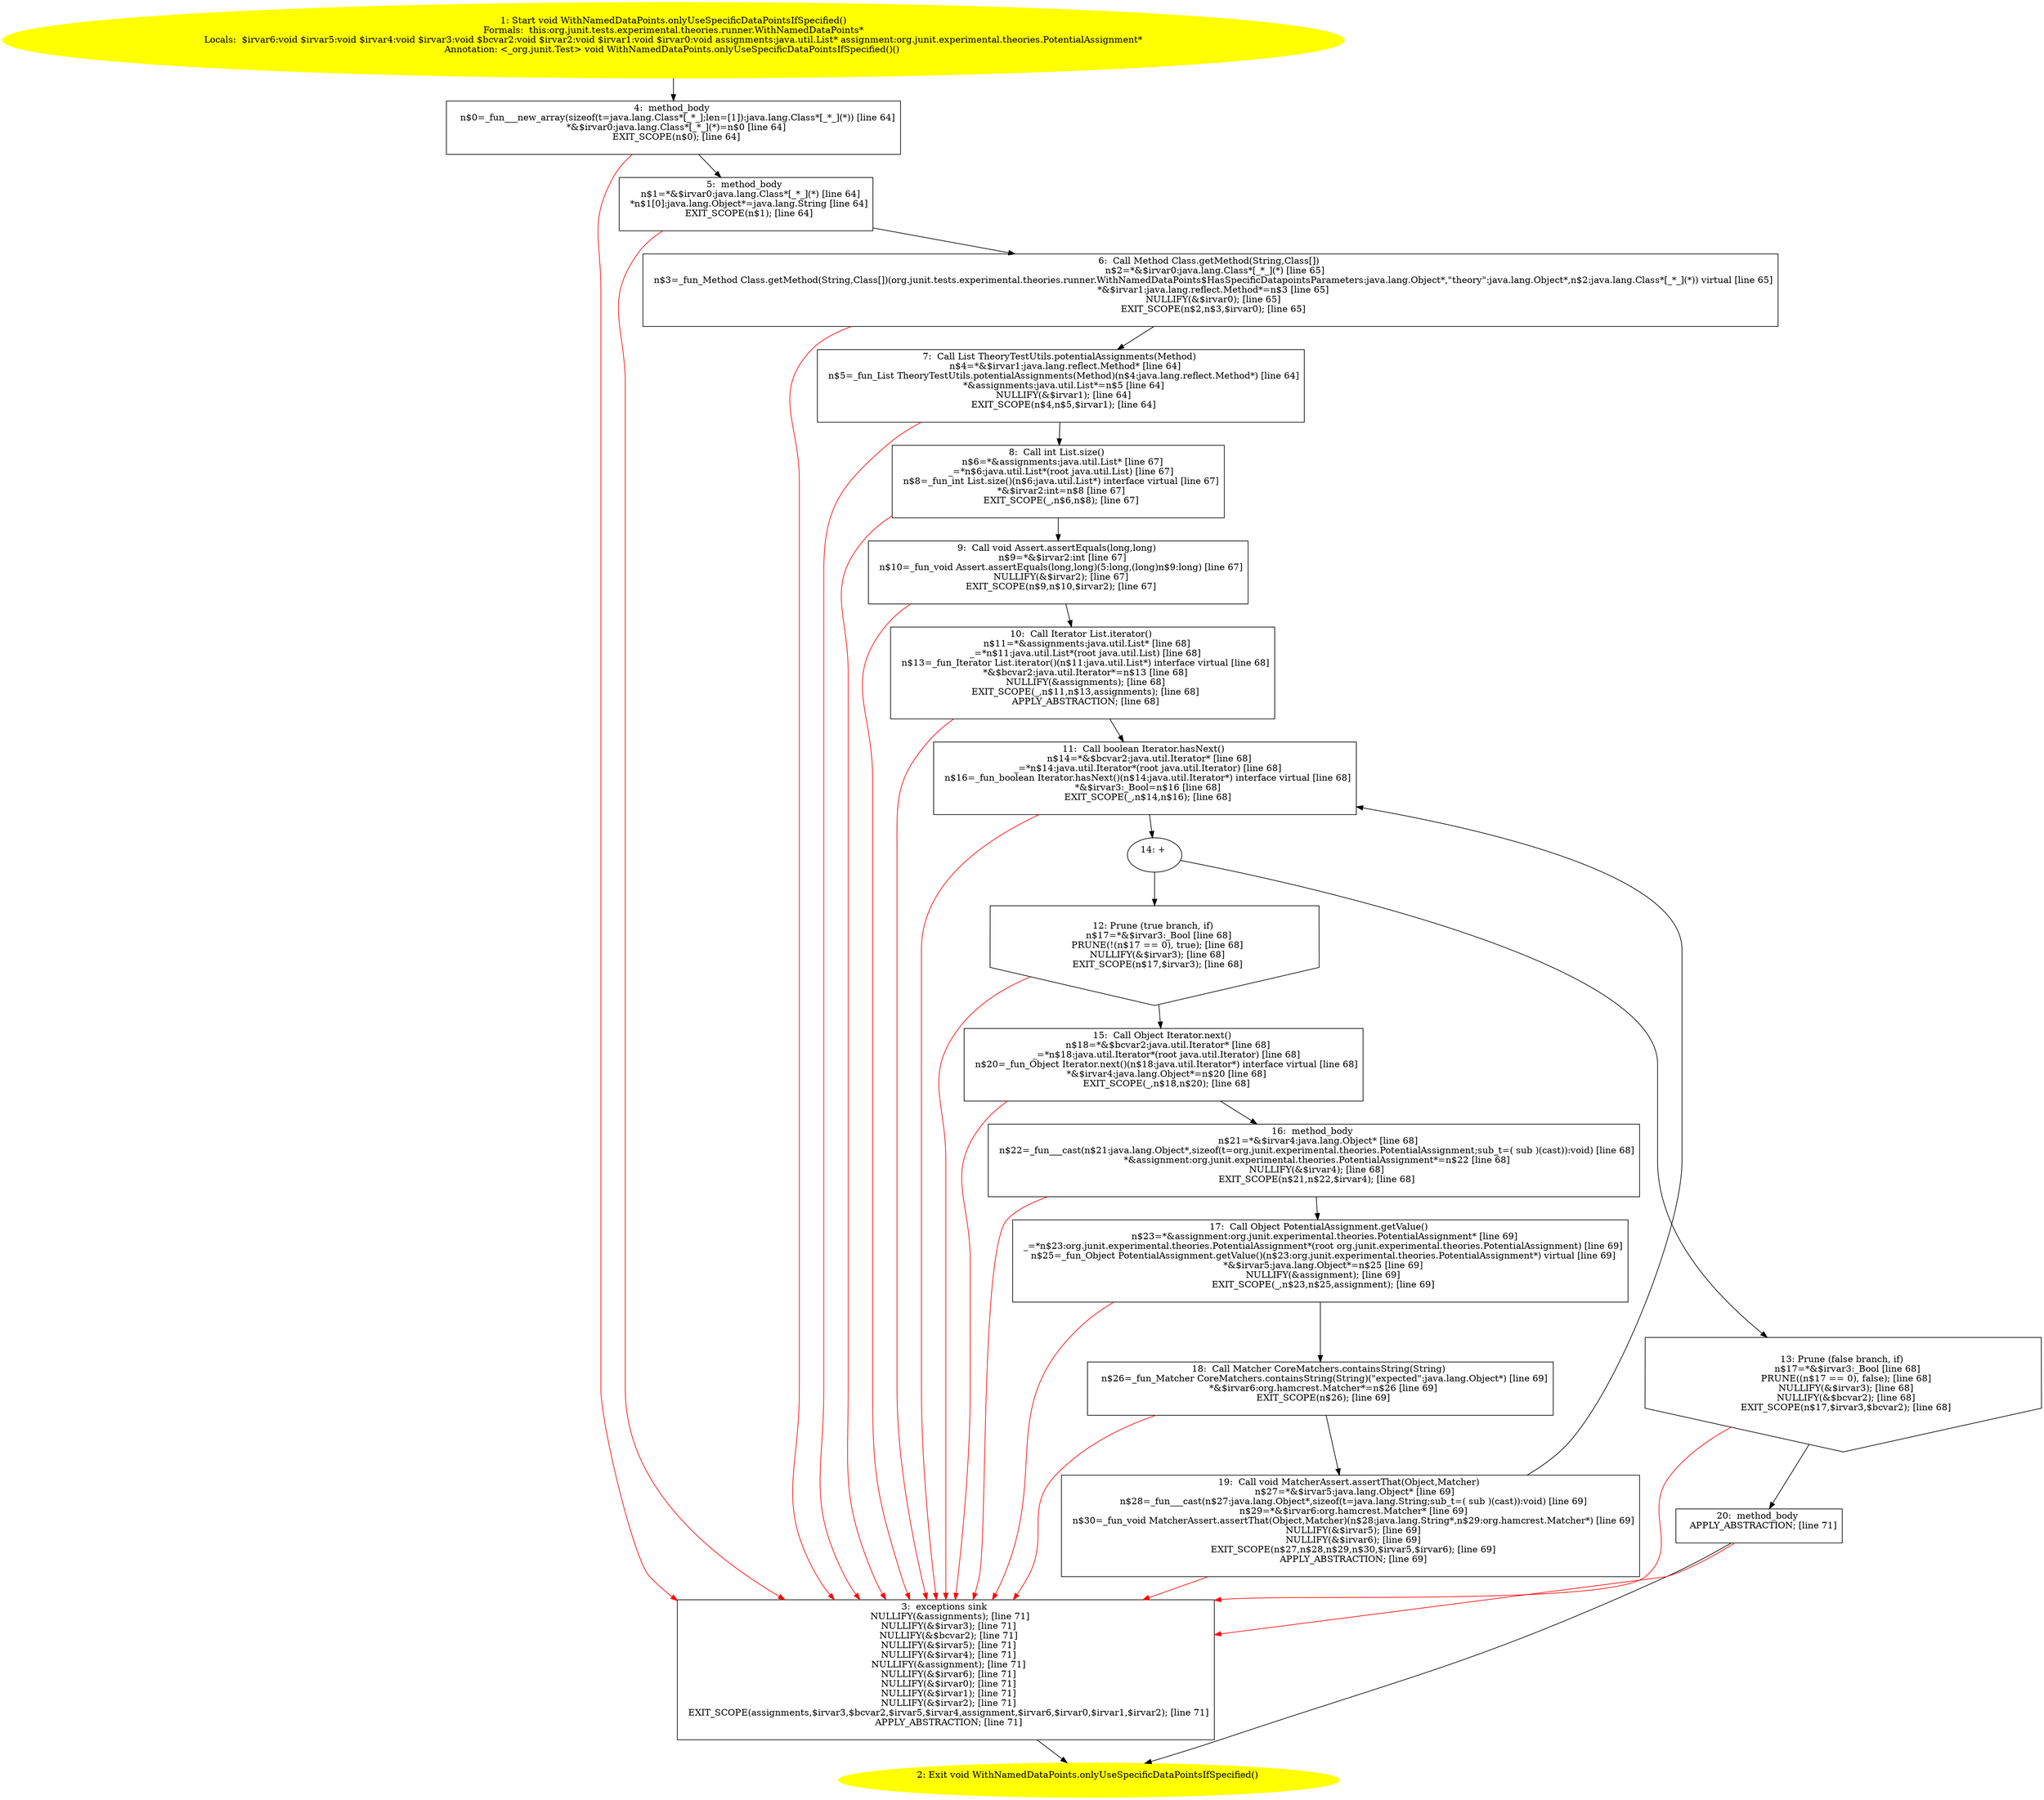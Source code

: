 /* @generated */
digraph cfg {
"org.junit.tests.experimental.theories.runner.WithNamedDataPoints.onlyUseSpecificDataPointsIfSpecifie.a3ff324222e530e08e04fc30c598055b_1" [label="1: Start void WithNamedDataPoints.onlyUseSpecificDataPointsIfSpecified()\nFormals:  this:org.junit.tests.experimental.theories.runner.WithNamedDataPoints*\nLocals:  $irvar6:void $irvar5:void $irvar4:void $irvar3:void $bcvar2:void $irvar2:void $irvar1:void $irvar0:void assignments:java.util.List* assignment:org.junit.experimental.theories.PotentialAssignment*\nAnnotation: <_org.junit.Test> void WithNamedDataPoints.onlyUseSpecificDataPointsIfSpecified()() \n  " color=yellow style=filled]
	

	 "org.junit.tests.experimental.theories.runner.WithNamedDataPoints.onlyUseSpecificDataPointsIfSpecifie.a3ff324222e530e08e04fc30c598055b_1" -> "org.junit.tests.experimental.theories.runner.WithNamedDataPoints.onlyUseSpecificDataPointsIfSpecifie.a3ff324222e530e08e04fc30c598055b_4" ;
"org.junit.tests.experimental.theories.runner.WithNamedDataPoints.onlyUseSpecificDataPointsIfSpecifie.a3ff324222e530e08e04fc30c598055b_2" [label="2: Exit void WithNamedDataPoints.onlyUseSpecificDataPointsIfSpecified() \n  " color=yellow style=filled]
	

"org.junit.tests.experimental.theories.runner.WithNamedDataPoints.onlyUseSpecificDataPointsIfSpecifie.a3ff324222e530e08e04fc30c598055b_3" [label="3:  exceptions sink \n   NULLIFY(&assignments); [line 71]\n  NULLIFY(&$irvar3); [line 71]\n  NULLIFY(&$bcvar2); [line 71]\n  NULLIFY(&$irvar5); [line 71]\n  NULLIFY(&$irvar4); [line 71]\n  NULLIFY(&assignment); [line 71]\n  NULLIFY(&$irvar6); [line 71]\n  NULLIFY(&$irvar0); [line 71]\n  NULLIFY(&$irvar1); [line 71]\n  NULLIFY(&$irvar2); [line 71]\n  EXIT_SCOPE(assignments,$irvar3,$bcvar2,$irvar5,$irvar4,assignment,$irvar6,$irvar0,$irvar1,$irvar2); [line 71]\n  APPLY_ABSTRACTION; [line 71]\n " shape="box"]
	

	 "org.junit.tests.experimental.theories.runner.WithNamedDataPoints.onlyUseSpecificDataPointsIfSpecifie.a3ff324222e530e08e04fc30c598055b_3" -> "org.junit.tests.experimental.theories.runner.WithNamedDataPoints.onlyUseSpecificDataPointsIfSpecifie.a3ff324222e530e08e04fc30c598055b_2" ;
"org.junit.tests.experimental.theories.runner.WithNamedDataPoints.onlyUseSpecificDataPointsIfSpecifie.a3ff324222e530e08e04fc30c598055b_4" [label="4:  method_body \n   n$0=_fun___new_array(sizeof(t=java.lang.Class*[_*_];len=[1]):java.lang.Class*[_*_](*)) [line 64]\n  *&$irvar0:java.lang.Class*[_*_](*)=n$0 [line 64]\n  EXIT_SCOPE(n$0); [line 64]\n " shape="box"]
	

	 "org.junit.tests.experimental.theories.runner.WithNamedDataPoints.onlyUseSpecificDataPointsIfSpecifie.a3ff324222e530e08e04fc30c598055b_4" -> "org.junit.tests.experimental.theories.runner.WithNamedDataPoints.onlyUseSpecificDataPointsIfSpecifie.a3ff324222e530e08e04fc30c598055b_5" ;
	 "org.junit.tests.experimental.theories.runner.WithNamedDataPoints.onlyUseSpecificDataPointsIfSpecifie.a3ff324222e530e08e04fc30c598055b_4" -> "org.junit.tests.experimental.theories.runner.WithNamedDataPoints.onlyUseSpecificDataPointsIfSpecifie.a3ff324222e530e08e04fc30c598055b_3" [color="red" ];
"org.junit.tests.experimental.theories.runner.WithNamedDataPoints.onlyUseSpecificDataPointsIfSpecifie.a3ff324222e530e08e04fc30c598055b_5" [label="5:  method_body \n   n$1=*&$irvar0:java.lang.Class*[_*_](*) [line 64]\n  *n$1[0]:java.lang.Object*=java.lang.String [line 64]\n  EXIT_SCOPE(n$1); [line 64]\n " shape="box"]
	

	 "org.junit.tests.experimental.theories.runner.WithNamedDataPoints.onlyUseSpecificDataPointsIfSpecifie.a3ff324222e530e08e04fc30c598055b_5" -> "org.junit.tests.experimental.theories.runner.WithNamedDataPoints.onlyUseSpecificDataPointsIfSpecifie.a3ff324222e530e08e04fc30c598055b_6" ;
	 "org.junit.tests.experimental.theories.runner.WithNamedDataPoints.onlyUseSpecificDataPointsIfSpecifie.a3ff324222e530e08e04fc30c598055b_5" -> "org.junit.tests.experimental.theories.runner.WithNamedDataPoints.onlyUseSpecificDataPointsIfSpecifie.a3ff324222e530e08e04fc30c598055b_3" [color="red" ];
"org.junit.tests.experimental.theories.runner.WithNamedDataPoints.onlyUseSpecificDataPointsIfSpecifie.a3ff324222e530e08e04fc30c598055b_6" [label="6:  Call Method Class.getMethod(String,Class[]) \n   n$2=*&$irvar0:java.lang.Class*[_*_](*) [line 65]\n  n$3=_fun_Method Class.getMethod(String,Class[])(org.junit.tests.experimental.theories.runner.WithNamedDataPoints$HasSpecificDatapointsParameters:java.lang.Object*,\"theory\":java.lang.Object*,n$2:java.lang.Class*[_*_](*)) virtual [line 65]\n  *&$irvar1:java.lang.reflect.Method*=n$3 [line 65]\n  NULLIFY(&$irvar0); [line 65]\n  EXIT_SCOPE(n$2,n$3,$irvar0); [line 65]\n " shape="box"]
	

	 "org.junit.tests.experimental.theories.runner.WithNamedDataPoints.onlyUseSpecificDataPointsIfSpecifie.a3ff324222e530e08e04fc30c598055b_6" -> "org.junit.tests.experimental.theories.runner.WithNamedDataPoints.onlyUseSpecificDataPointsIfSpecifie.a3ff324222e530e08e04fc30c598055b_7" ;
	 "org.junit.tests.experimental.theories.runner.WithNamedDataPoints.onlyUseSpecificDataPointsIfSpecifie.a3ff324222e530e08e04fc30c598055b_6" -> "org.junit.tests.experimental.theories.runner.WithNamedDataPoints.onlyUseSpecificDataPointsIfSpecifie.a3ff324222e530e08e04fc30c598055b_3" [color="red" ];
"org.junit.tests.experimental.theories.runner.WithNamedDataPoints.onlyUseSpecificDataPointsIfSpecifie.a3ff324222e530e08e04fc30c598055b_7" [label="7:  Call List TheoryTestUtils.potentialAssignments(Method) \n   n$4=*&$irvar1:java.lang.reflect.Method* [line 64]\n  n$5=_fun_List TheoryTestUtils.potentialAssignments(Method)(n$4:java.lang.reflect.Method*) [line 64]\n  *&assignments:java.util.List*=n$5 [line 64]\n  NULLIFY(&$irvar1); [line 64]\n  EXIT_SCOPE(n$4,n$5,$irvar1); [line 64]\n " shape="box"]
	

	 "org.junit.tests.experimental.theories.runner.WithNamedDataPoints.onlyUseSpecificDataPointsIfSpecifie.a3ff324222e530e08e04fc30c598055b_7" -> "org.junit.tests.experimental.theories.runner.WithNamedDataPoints.onlyUseSpecificDataPointsIfSpecifie.a3ff324222e530e08e04fc30c598055b_8" ;
	 "org.junit.tests.experimental.theories.runner.WithNamedDataPoints.onlyUseSpecificDataPointsIfSpecifie.a3ff324222e530e08e04fc30c598055b_7" -> "org.junit.tests.experimental.theories.runner.WithNamedDataPoints.onlyUseSpecificDataPointsIfSpecifie.a3ff324222e530e08e04fc30c598055b_3" [color="red" ];
"org.junit.tests.experimental.theories.runner.WithNamedDataPoints.onlyUseSpecificDataPointsIfSpecifie.a3ff324222e530e08e04fc30c598055b_8" [label="8:  Call int List.size() \n   n$6=*&assignments:java.util.List* [line 67]\n  _=*n$6:java.util.List*(root java.util.List) [line 67]\n  n$8=_fun_int List.size()(n$6:java.util.List*) interface virtual [line 67]\n  *&$irvar2:int=n$8 [line 67]\n  EXIT_SCOPE(_,n$6,n$8); [line 67]\n " shape="box"]
	

	 "org.junit.tests.experimental.theories.runner.WithNamedDataPoints.onlyUseSpecificDataPointsIfSpecifie.a3ff324222e530e08e04fc30c598055b_8" -> "org.junit.tests.experimental.theories.runner.WithNamedDataPoints.onlyUseSpecificDataPointsIfSpecifie.a3ff324222e530e08e04fc30c598055b_9" ;
	 "org.junit.tests.experimental.theories.runner.WithNamedDataPoints.onlyUseSpecificDataPointsIfSpecifie.a3ff324222e530e08e04fc30c598055b_8" -> "org.junit.tests.experimental.theories.runner.WithNamedDataPoints.onlyUseSpecificDataPointsIfSpecifie.a3ff324222e530e08e04fc30c598055b_3" [color="red" ];
"org.junit.tests.experimental.theories.runner.WithNamedDataPoints.onlyUseSpecificDataPointsIfSpecifie.a3ff324222e530e08e04fc30c598055b_9" [label="9:  Call void Assert.assertEquals(long,long) \n   n$9=*&$irvar2:int [line 67]\n  n$10=_fun_void Assert.assertEquals(long,long)(5:long,(long)n$9:long) [line 67]\n  NULLIFY(&$irvar2); [line 67]\n  EXIT_SCOPE(n$9,n$10,$irvar2); [line 67]\n " shape="box"]
	

	 "org.junit.tests.experimental.theories.runner.WithNamedDataPoints.onlyUseSpecificDataPointsIfSpecifie.a3ff324222e530e08e04fc30c598055b_9" -> "org.junit.tests.experimental.theories.runner.WithNamedDataPoints.onlyUseSpecificDataPointsIfSpecifie.a3ff324222e530e08e04fc30c598055b_10" ;
	 "org.junit.tests.experimental.theories.runner.WithNamedDataPoints.onlyUseSpecificDataPointsIfSpecifie.a3ff324222e530e08e04fc30c598055b_9" -> "org.junit.tests.experimental.theories.runner.WithNamedDataPoints.onlyUseSpecificDataPointsIfSpecifie.a3ff324222e530e08e04fc30c598055b_3" [color="red" ];
"org.junit.tests.experimental.theories.runner.WithNamedDataPoints.onlyUseSpecificDataPointsIfSpecifie.a3ff324222e530e08e04fc30c598055b_10" [label="10:  Call Iterator List.iterator() \n   n$11=*&assignments:java.util.List* [line 68]\n  _=*n$11:java.util.List*(root java.util.List) [line 68]\n  n$13=_fun_Iterator List.iterator()(n$11:java.util.List*) interface virtual [line 68]\n  *&$bcvar2:java.util.Iterator*=n$13 [line 68]\n  NULLIFY(&assignments); [line 68]\n  EXIT_SCOPE(_,n$11,n$13,assignments); [line 68]\n  APPLY_ABSTRACTION; [line 68]\n " shape="box"]
	

	 "org.junit.tests.experimental.theories.runner.WithNamedDataPoints.onlyUseSpecificDataPointsIfSpecifie.a3ff324222e530e08e04fc30c598055b_10" -> "org.junit.tests.experimental.theories.runner.WithNamedDataPoints.onlyUseSpecificDataPointsIfSpecifie.a3ff324222e530e08e04fc30c598055b_11" ;
	 "org.junit.tests.experimental.theories.runner.WithNamedDataPoints.onlyUseSpecificDataPointsIfSpecifie.a3ff324222e530e08e04fc30c598055b_10" -> "org.junit.tests.experimental.theories.runner.WithNamedDataPoints.onlyUseSpecificDataPointsIfSpecifie.a3ff324222e530e08e04fc30c598055b_3" [color="red" ];
"org.junit.tests.experimental.theories.runner.WithNamedDataPoints.onlyUseSpecificDataPointsIfSpecifie.a3ff324222e530e08e04fc30c598055b_11" [label="11:  Call boolean Iterator.hasNext() \n   n$14=*&$bcvar2:java.util.Iterator* [line 68]\n  _=*n$14:java.util.Iterator*(root java.util.Iterator) [line 68]\n  n$16=_fun_boolean Iterator.hasNext()(n$14:java.util.Iterator*) interface virtual [line 68]\n  *&$irvar3:_Bool=n$16 [line 68]\n  EXIT_SCOPE(_,n$14,n$16); [line 68]\n " shape="box"]
	

	 "org.junit.tests.experimental.theories.runner.WithNamedDataPoints.onlyUseSpecificDataPointsIfSpecifie.a3ff324222e530e08e04fc30c598055b_11" -> "org.junit.tests.experimental.theories.runner.WithNamedDataPoints.onlyUseSpecificDataPointsIfSpecifie.a3ff324222e530e08e04fc30c598055b_14" ;
	 "org.junit.tests.experimental.theories.runner.WithNamedDataPoints.onlyUseSpecificDataPointsIfSpecifie.a3ff324222e530e08e04fc30c598055b_11" -> "org.junit.tests.experimental.theories.runner.WithNamedDataPoints.onlyUseSpecificDataPointsIfSpecifie.a3ff324222e530e08e04fc30c598055b_3" [color="red" ];
"org.junit.tests.experimental.theories.runner.WithNamedDataPoints.onlyUseSpecificDataPointsIfSpecifie.a3ff324222e530e08e04fc30c598055b_12" [label="12: Prune (true branch, if) \n   n$17=*&$irvar3:_Bool [line 68]\n  PRUNE(!(n$17 == 0), true); [line 68]\n  NULLIFY(&$irvar3); [line 68]\n  EXIT_SCOPE(n$17,$irvar3); [line 68]\n " shape="invhouse"]
	

	 "org.junit.tests.experimental.theories.runner.WithNamedDataPoints.onlyUseSpecificDataPointsIfSpecifie.a3ff324222e530e08e04fc30c598055b_12" -> "org.junit.tests.experimental.theories.runner.WithNamedDataPoints.onlyUseSpecificDataPointsIfSpecifie.a3ff324222e530e08e04fc30c598055b_15" ;
	 "org.junit.tests.experimental.theories.runner.WithNamedDataPoints.onlyUseSpecificDataPointsIfSpecifie.a3ff324222e530e08e04fc30c598055b_12" -> "org.junit.tests.experimental.theories.runner.WithNamedDataPoints.onlyUseSpecificDataPointsIfSpecifie.a3ff324222e530e08e04fc30c598055b_3" [color="red" ];
"org.junit.tests.experimental.theories.runner.WithNamedDataPoints.onlyUseSpecificDataPointsIfSpecifie.a3ff324222e530e08e04fc30c598055b_13" [label="13: Prune (false branch, if) \n   n$17=*&$irvar3:_Bool [line 68]\n  PRUNE((n$17 == 0), false); [line 68]\n  NULLIFY(&$irvar3); [line 68]\n  NULLIFY(&$bcvar2); [line 68]\n  EXIT_SCOPE(n$17,$irvar3,$bcvar2); [line 68]\n " shape="invhouse"]
	

	 "org.junit.tests.experimental.theories.runner.WithNamedDataPoints.onlyUseSpecificDataPointsIfSpecifie.a3ff324222e530e08e04fc30c598055b_13" -> "org.junit.tests.experimental.theories.runner.WithNamedDataPoints.onlyUseSpecificDataPointsIfSpecifie.a3ff324222e530e08e04fc30c598055b_20" ;
	 "org.junit.tests.experimental.theories.runner.WithNamedDataPoints.onlyUseSpecificDataPointsIfSpecifie.a3ff324222e530e08e04fc30c598055b_13" -> "org.junit.tests.experimental.theories.runner.WithNamedDataPoints.onlyUseSpecificDataPointsIfSpecifie.a3ff324222e530e08e04fc30c598055b_3" [color="red" ];
"org.junit.tests.experimental.theories.runner.WithNamedDataPoints.onlyUseSpecificDataPointsIfSpecifie.a3ff324222e530e08e04fc30c598055b_14" [label="14: + \n  " ]
	

	 "org.junit.tests.experimental.theories.runner.WithNamedDataPoints.onlyUseSpecificDataPointsIfSpecifie.a3ff324222e530e08e04fc30c598055b_14" -> "org.junit.tests.experimental.theories.runner.WithNamedDataPoints.onlyUseSpecificDataPointsIfSpecifie.a3ff324222e530e08e04fc30c598055b_12" ;
	 "org.junit.tests.experimental.theories.runner.WithNamedDataPoints.onlyUseSpecificDataPointsIfSpecifie.a3ff324222e530e08e04fc30c598055b_14" -> "org.junit.tests.experimental.theories.runner.WithNamedDataPoints.onlyUseSpecificDataPointsIfSpecifie.a3ff324222e530e08e04fc30c598055b_13" ;
"org.junit.tests.experimental.theories.runner.WithNamedDataPoints.onlyUseSpecificDataPointsIfSpecifie.a3ff324222e530e08e04fc30c598055b_15" [label="15:  Call Object Iterator.next() \n   n$18=*&$bcvar2:java.util.Iterator* [line 68]\n  _=*n$18:java.util.Iterator*(root java.util.Iterator) [line 68]\n  n$20=_fun_Object Iterator.next()(n$18:java.util.Iterator*) interface virtual [line 68]\n  *&$irvar4:java.lang.Object*=n$20 [line 68]\n  EXIT_SCOPE(_,n$18,n$20); [line 68]\n " shape="box"]
	

	 "org.junit.tests.experimental.theories.runner.WithNamedDataPoints.onlyUseSpecificDataPointsIfSpecifie.a3ff324222e530e08e04fc30c598055b_15" -> "org.junit.tests.experimental.theories.runner.WithNamedDataPoints.onlyUseSpecificDataPointsIfSpecifie.a3ff324222e530e08e04fc30c598055b_16" ;
	 "org.junit.tests.experimental.theories.runner.WithNamedDataPoints.onlyUseSpecificDataPointsIfSpecifie.a3ff324222e530e08e04fc30c598055b_15" -> "org.junit.tests.experimental.theories.runner.WithNamedDataPoints.onlyUseSpecificDataPointsIfSpecifie.a3ff324222e530e08e04fc30c598055b_3" [color="red" ];
"org.junit.tests.experimental.theories.runner.WithNamedDataPoints.onlyUseSpecificDataPointsIfSpecifie.a3ff324222e530e08e04fc30c598055b_16" [label="16:  method_body \n   n$21=*&$irvar4:java.lang.Object* [line 68]\n  n$22=_fun___cast(n$21:java.lang.Object*,sizeof(t=org.junit.experimental.theories.PotentialAssignment;sub_t=( sub )(cast)):void) [line 68]\n  *&assignment:org.junit.experimental.theories.PotentialAssignment*=n$22 [line 68]\n  NULLIFY(&$irvar4); [line 68]\n  EXIT_SCOPE(n$21,n$22,$irvar4); [line 68]\n " shape="box"]
	

	 "org.junit.tests.experimental.theories.runner.WithNamedDataPoints.onlyUseSpecificDataPointsIfSpecifie.a3ff324222e530e08e04fc30c598055b_16" -> "org.junit.tests.experimental.theories.runner.WithNamedDataPoints.onlyUseSpecificDataPointsIfSpecifie.a3ff324222e530e08e04fc30c598055b_17" ;
	 "org.junit.tests.experimental.theories.runner.WithNamedDataPoints.onlyUseSpecificDataPointsIfSpecifie.a3ff324222e530e08e04fc30c598055b_16" -> "org.junit.tests.experimental.theories.runner.WithNamedDataPoints.onlyUseSpecificDataPointsIfSpecifie.a3ff324222e530e08e04fc30c598055b_3" [color="red" ];
"org.junit.tests.experimental.theories.runner.WithNamedDataPoints.onlyUseSpecificDataPointsIfSpecifie.a3ff324222e530e08e04fc30c598055b_17" [label="17:  Call Object PotentialAssignment.getValue() \n   n$23=*&assignment:org.junit.experimental.theories.PotentialAssignment* [line 69]\n  _=*n$23:org.junit.experimental.theories.PotentialAssignment*(root org.junit.experimental.theories.PotentialAssignment) [line 69]\n  n$25=_fun_Object PotentialAssignment.getValue()(n$23:org.junit.experimental.theories.PotentialAssignment*) virtual [line 69]\n  *&$irvar5:java.lang.Object*=n$25 [line 69]\n  NULLIFY(&assignment); [line 69]\n  EXIT_SCOPE(_,n$23,n$25,assignment); [line 69]\n " shape="box"]
	

	 "org.junit.tests.experimental.theories.runner.WithNamedDataPoints.onlyUseSpecificDataPointsIfSpecifie.a3ff324222e530e08e04fc30c598055b_17" -> "org.junit.tests.experimental.theories.runner.WithNamedDataPoints.onlyUseSpecificDataPointsIfSpecifie.a3ff324222e530e08e04fc30c598055b_18" ;
	 "org.junit.tests.experimental.theories.runner.WithNamedDataPoints.onlyUseSpecificDataPointsIfSpecifie.a3ff324222e530e08e04fc30c598055b_17" -> "org.junit.tests.experimental.theories.runner.WithNamedDataPoints.onlyUseSpecificDataPointsIfSpecifie.a3ff324222e530e08e04fc30c598055b_3" [color="red" ];
"org.junit.tests.experimental.theories.runner.WithNamedDataPoints.onlyUseSpecificDataPointsIfSpecifie.a3ff324222e530e08e04fc30c598055b_18" [label="18:  Call Matcher CoreMatchers.containsString(String) \n   n$26=_fun_Matcher CoreMatchers.containsString(String)(\"expected\":java.lang.Object*) [line 69]\n  *&$irvar6:org.hamcrest.Matcher*=n$26 [line 69]\n  EXIT_SCOPE(n$26); [line 69]\n " shape="box"]
	

	 "org.junit.tests.experimental.theories.runner.WithNamedDataPoints.onlyUseSpecificDataPointsIfSpecifie.a3ff324222e530e08e04fc30c598055b_18" -> "org.junit.tests.experimental.theories.runner.WithNamedDataPoints.onlyUseSpecificDataPointsIfSpecifie.a3ff324222e530e08e04fc30c598055b_19" ;
	 "org.junit.tests.experimental.theories.runner.WithNamedDataPoints.onlyUseSpecificDataPointsIfSpecifie.a3ff324222e530e08e04fc30c598055b_18" -> "org.junit.tests.experimental.theories.runner.WithNamedDataPoints.onlyUseSpecificDataPointsIfSpecifie.a3ff324222e530e08e04fc30c598055b_3" [color="red" ];
"org.junit.tests.experimental.theories.runner.WithNamedDataPoints.onlyUseSpecificDataPointsIfSpecifie.a3ff324222e530e08e04fc30c598055b_19" [label="19:  Call void MatcherAssert.assertThat(Object,Matcher) \n   n$27=*&$irvar5:java.lang.Object* [line 69]\n  n$28=_fun___cast(n$27:java.lang.Object*,sizeof(t=java.lang.String;sub_t=( sub )(cast)):void) [line 69]\n  n$29=*&$irvar6:org.hamcrest.Matcher* [line 69]\n  n$30=_fun_void MatcherAssert.assertThat(Object,Matcher)(n$28:java.lang.String*,n$29:org.hamcrest.Matcher*) [line 69]\n  NULLIFY(&$irvar5); [line 69]\n  NULLIFY(&$irvar6); [line 69]\n  EXIT_SCOPE(n$27,n$28,n$29,n$30,$irvar5,$irvar6); [line 69]\n  APPLY_ABSTRACTION; [line 69]\n " shape="box"]
	

	 "org.junit.tests.experimental.theories.runner.WithNamedDataPoints.onlyUseSpecificDataPointsIfSpecifie.a3ff324222e530e08e04fc30c598055b_19" -> "org.junit.tests.experimental.theories.runner.WithNamedDataPoints.onlyUseSpecificDataPointsIfSpecifie.a3ff324222e530e08e04fc30c598055b_11" ;
	 "org.junit.tests.experimental.theories.runner.WithNamedDataPoints.onlyUseSpecificDataPointsIfSpecifie.a3ff324222e530e08e04fc30c598055b_19" -> "org.junit.tests.experimental.theories.runner.WithNamedDataPoints.onlyUseSpecificDataPointsIfSpecifie.a3ff324222e530e08e04fc30c598055b_3" [color="red" ];
"org.junit.tests.experimental.theories.runner.WithNamedDataPoints.onlyUseSpecificDataPointsIfSpecifie.a3ff324222e530e08e04fc30c598055b_20" [label="20:  method_body \n   APPLY_ABSTRACTION; [line 71]\n " shape="box"]
	

	 "org.junit.tests.experimental.theories.runner.WithNamedDataPoints.onlyUseSpecificDataPointsIfSpecifie.a3ff324222e530e08e04fc30c598055b_20" -> "org.junit.tests.experimental.theories.runner.WithNamedDataPoints.onlyUseSpecificDataPointsIfSpecifie.a3ff324222e530e08e04fc30c598055b_2" ;
	 "org.junit.tests.experimental.theories.runner.WithNamedDataPoints.onlyUseSpecificDataPointsIfSpecifie.a3ff324222e530e08e04fc30c598055b_20" -> "org.junit.tests.experimental.theories.runner.WithNamedDataPoints.onlyUseSpecificDataPointsIfSpecifie.a3ff324222e530e08e04fc30c598055b_3" [color="red" ];
}
